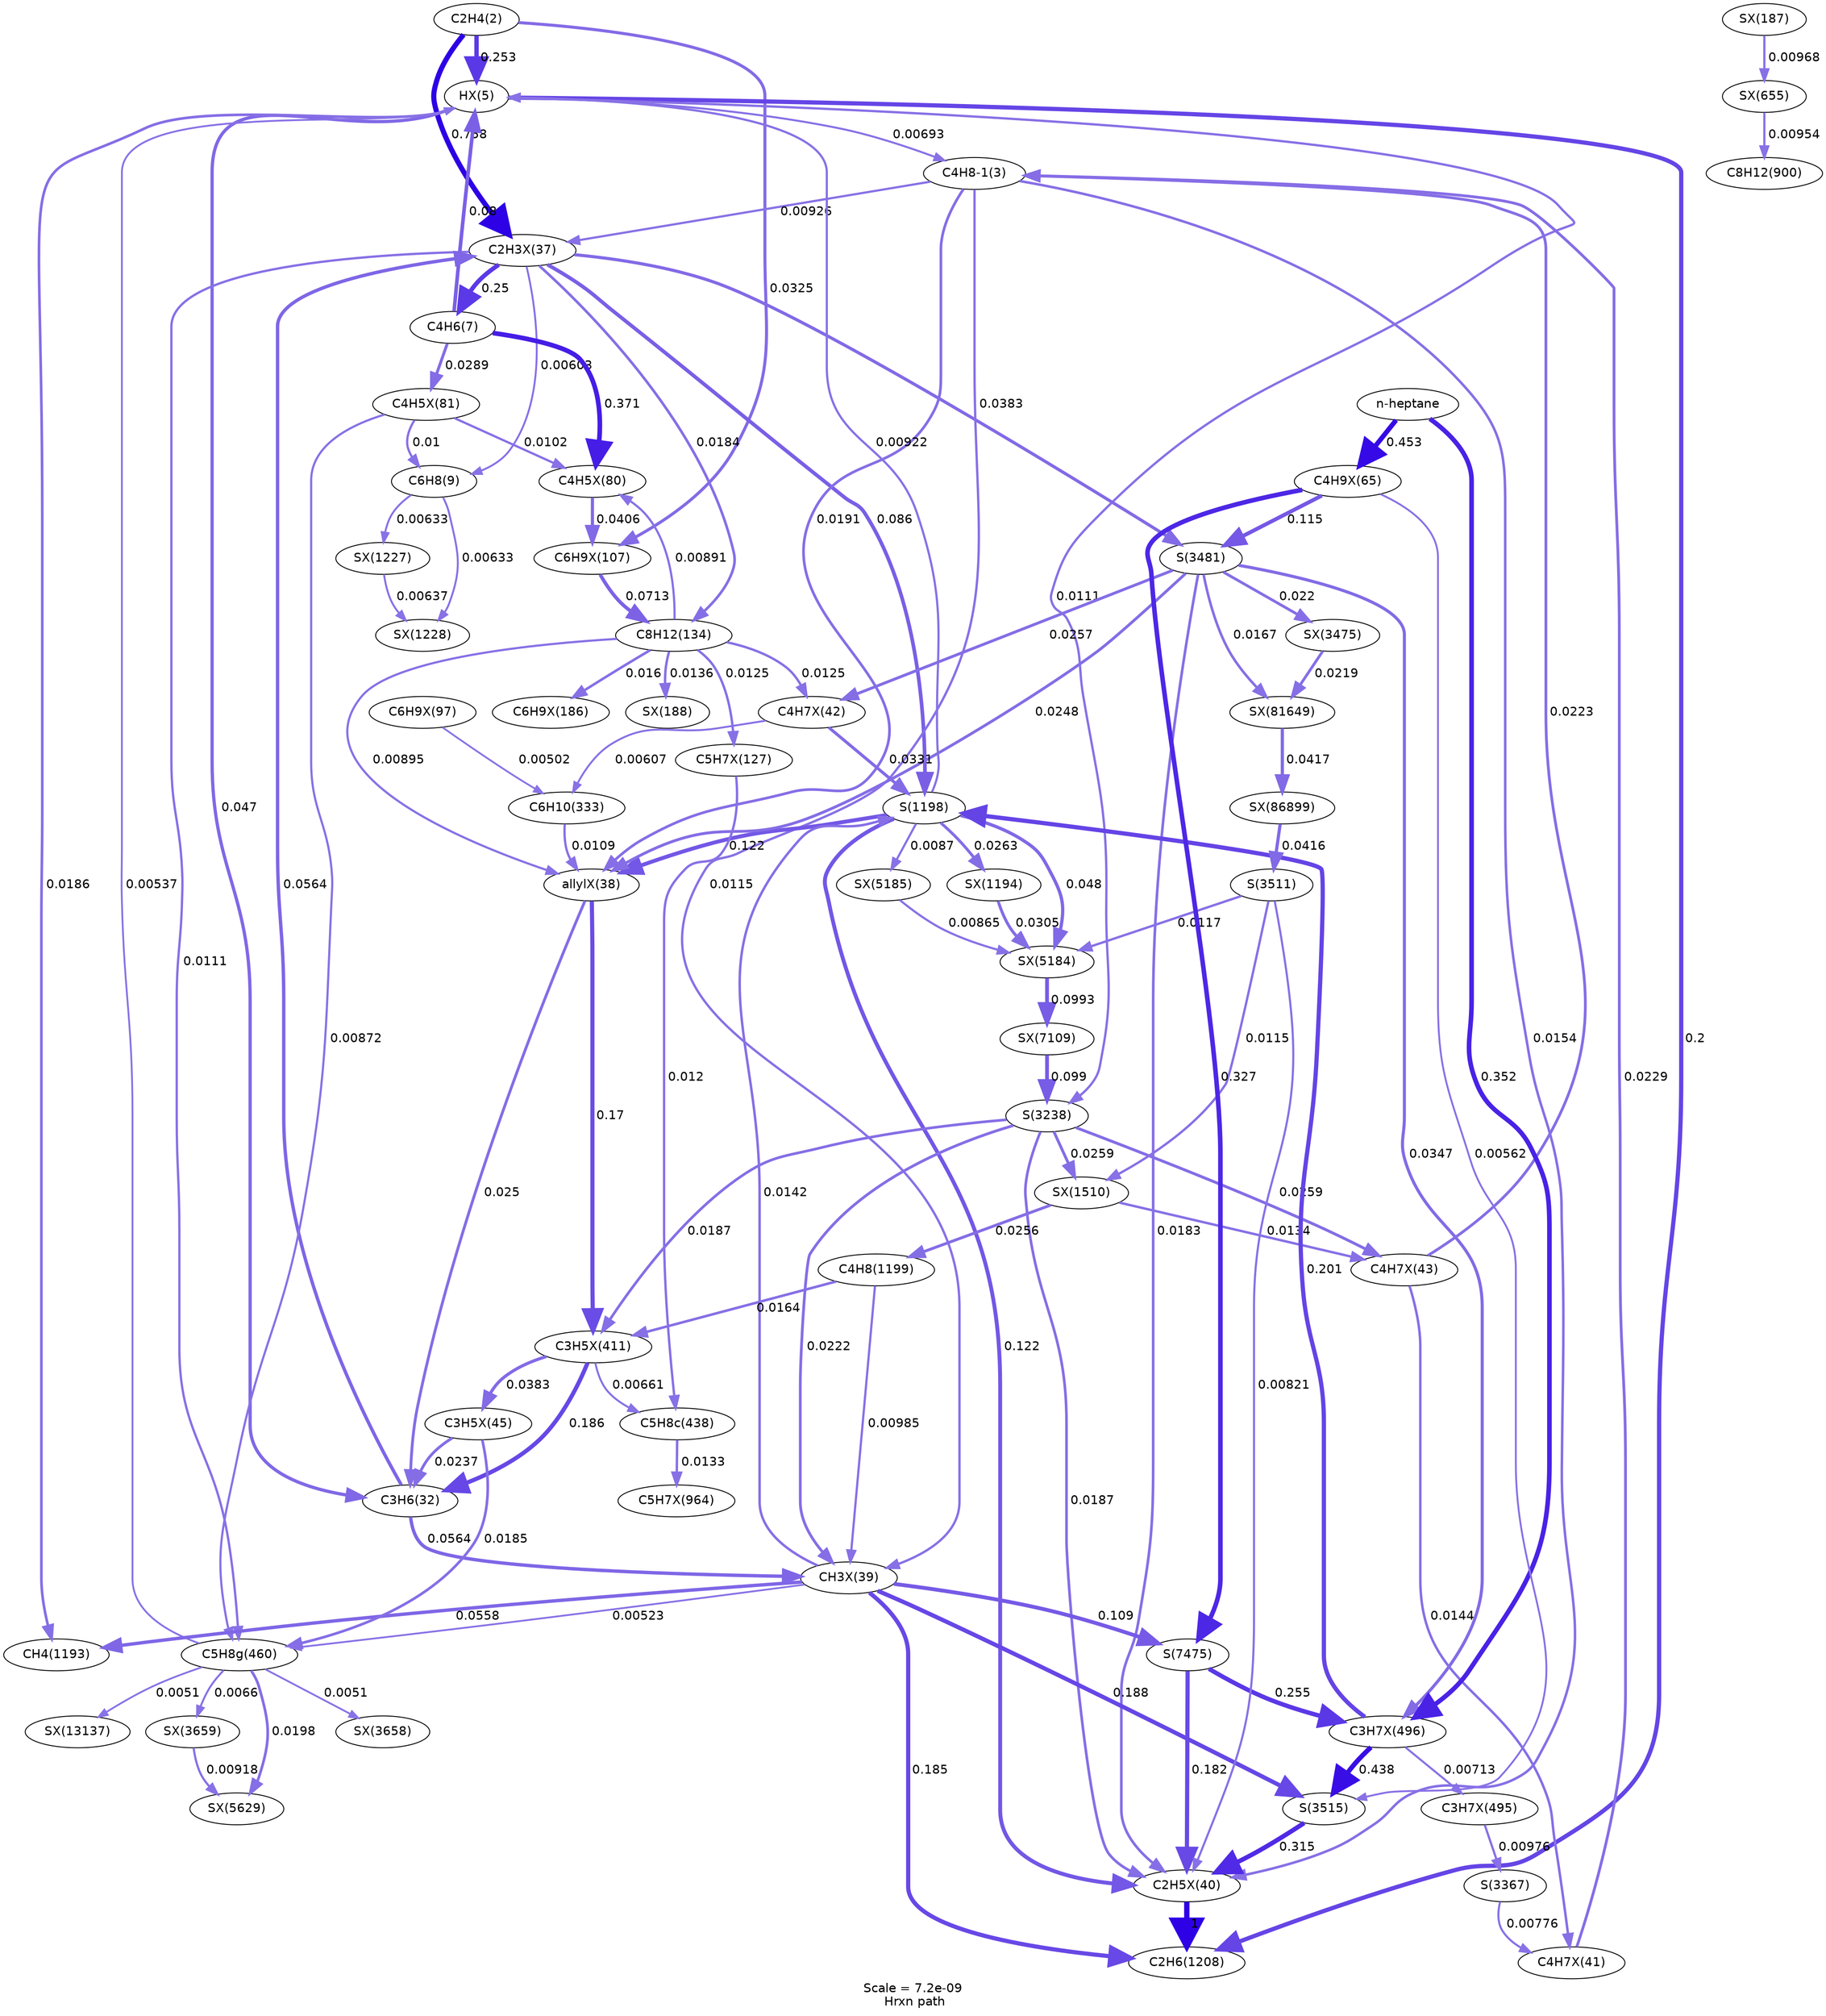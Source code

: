 digraph reaction_paths {
center=1;
s5 -> s68[fontname="Helvetica", style="setlinewidth(4.96)", arrowsize=2.48, color="0.7, 0.753, 0.9"
, label=" 0.253"];
s5 -> s69[fontname="Helvetica", style="setlinewidth(5.79)", arrowsize=2.9, color="0.7, 1.26, 0.9"
, label=" 0.758"];
s5 -> s89[fontname="Helvetica", style="setlinewidth(3.41)", arrowsize=1.71, color="0.7, 0.532, 0.9"
, label=" 0.0325"];
s8 -> s68[fontname="Helvetica", style="setlinewidth(4.09)", arrowsize=2.05, color="0.7, 0.58, 0.9"
, label=" 0.08"];
s68 -> s6[fontname="Helvetica", style="setlinewidth(2.25)", arrowsize=1.12, color="0.7, 0.507, 0.9"
, label=" 0.00693"];
s68 -> s10[fontname="Helvetica", style="setlinewidth(3.69)", arrowsize=1.85, color="0.7, 0.547, 0.9"
, label=" 0.047"];
s68 -> s31[fontname="Helvetica", style="setlinewidth(2.99)", arrowsize=1.5, color="0.7, 0.519, 0.9"
, label=" 0.0186"];
s68 -> s35[fontname="Helvetica", style="setlinewidth(4.78)", arrowsize=2.39, color="0.7, 0.7, 0.9"
, label=" 0.2"];
s33 -> s68[fontname="Helvetica", style="setlinewidth(2.46)", arrowsize=1.23, color="0.7, 0.509, 0.9"
, label=" 0.00922"];
s68 -> s40[fontname="Helvetica", style="setlinewidth(2.6)", arrowsize=1.3, color="0.7, 0.511, 0.9"
, label=" 0.0111"];
s25 -> s68[fontname="Helvetica", style="setlinewidth(2.05)", arrowsize=1.03, color="0.7, 0.505, 0.9"
, label=" 0.00537"];
s69 -> s8[fontname="Helvetica", style="setlinewidth(4.95)", arrowsize=2.48, color="0.7, 0.75, 0.9"
, label=" 0.25"];
s69 -> s13[fontname="Helvetica", style="setlinewidth(2.98)", arrowsize=1.49, color="0.7, 0.518, 0.9"
, label=" 0.0184"];
s6 -> s69[fontname="Helvetica", style="setlinewidth(2.47)", arrowsize=1.23, color="0.7, 0.509, 0.9"
, label=" 0.00926"];
s10 -> s69[fontname="Helvetica", style="setlinewidth(3.83)", arrowsize=1.91, color="0.7, 0.556, 0.9"
, label=" 0.0564"];
s69 -> s9[fontname="Helvetica", style="setlinewidth(2.14)", arrowsize=1.07, color="0.7, 0.506, 0.9"
, label=" 0.00603"];
s69 -> s33[fontname="Helvetica", style="setlinewidth(4.15)", arrowsize=2.07, color="0.7, 0.586, 0.9"
, label=" 0.086"];
s69 -> s25[fontname="Helvetica", style="setlinewidth(2.6)", arrowsize=1.3, color="0.7, 0.511, 0.9"
, label=" 0.0111"];
s69 -> s44[fontname="Helvetica", style="setlinewidth(3.54)", arrowsize=1.77, color="0.7, 0.538, 0.9"
, label=" 0.0383"];
s8 -> s85[fontname="Helvetica", style="setlinewidth(5.25)", arrowsize=2.63, color="0.7, 0.871, 0.9"
, label=" 0.371"];
s8 -> s86[fontname="Helvetica", style="setlinewidth(3.32)", arrowsize=1.66, color="0.7, 0.529, 0.9"
, label=" 0.0289"];
s86 -> s85[fontname="Helvetica", style="setlinewidth(2.54)", arrowsize=1.27, color="0.7, 0.51, 0.9"
, label=" 0.0102"];
s85 -> s89[fontname="Helvetica", style="setlinewidth(3.58)", arrowsize=1.79, color="0.7, 0.541, 0.9"
, label=" 0.0406"];
s13 -> s85[fontname="Helvetica", style="setlinewidth(2.44)", arrowsize=1.22, color="0.7, 0.509, 0.9"
, label=" 0.00891"];
s86 -> s9[fontname="Helvetica", style="setlinewidth(2.53)", arrowsize=1.26, color="0.7, 0.51, 0.9"
, label=" 0.01"];
s86 -> s25[fontname="Helvetica", style="setlinewidth(2.42)", arrowsize=1.21, color="0.7, 0.509, 0.9"
, label=" 0.00872"];
s89 -> s13[fontname="Helvetica", style="setlinewidth(4.01)", arrowsize=2, color="0.7, 0.571, 0.9"
, label=" 0.0713"];
s13 -> s74[fontname="Helvetica", style="setlinewidth(2.69)", arrowsize=1.34, color="0.7, 0.512, 0.9"
, label=" 0.0125"];
s13 -> s70[fontname="Helvetica", style="setlinewidth(2.44)", arrowsize=1.22, color="0.7, 0.509, 0.9"
, label=" 0.00895"];
s13 -> s100[fontname="Helvetica", style="setlinewidth(2.88)", arrowsize=1.44, color="0.7, 0.516, 0.9"
, label=" 0.016"];
s13 -> s102[fontname="Helvetica", style="setlinewidth(2.76)", arrowsize=1.38, color="0.7, 0.514, 0.9"
, label=" 0.0136"];
s13 -> s98[fontname="Helvetica", style="setlinewidth(2.69)", arrowsize=1.35, color="0.7, 0.513, 0.9"
, label=" 0.0125"];
s6 -> s70[fontname="Helvetica", style="setlinewidth(3.01)", arrowsize=1.51, color="0.7, 0.519, 0.9"
, label=" 0.0191"];
s6 -> s71[fontname="Helvetica", style="setlinewidth(2.63)", arrowsize=1.31, color="0.7, 0.511, 0.9"
, label=" 0.0115"];
s75 -> s6[fontname="Helvetica", style="setlinewidth(3.13)", arrowsize=1.56, color="0.7, 0.522, 0.9"
, label=" 0.0223"];
s73 -> s6[fontname="Helvetica", style="setlinewidth(3.15)", arrowsize=1.57, color="0.7, 0.523, 0.9"
, label=" 0.0229"];
s6 -> s72[fontname="Helvetica", style="setlinewidth(2.85)", arrowsize=1.43, color="0.7, 0.515, 0.9"
, label=" 0.0154"];
s74 -> s15[fontname="Helvetica", style="setlinewidth(2.15)", arrowsize=1.07, color="0.7, 0.506, 0.9"
, label=" 0.00607"];
s74 -> s33[fontname="Helvetica", style="setlinewidth(3.43)", arrowsize=1.71, color="0.7, 0.533, 0.9"
, label=" 0.0331"];
s44 -> s74[fontname="Helvetica", style="setlinewidth(3.24)", arrowsize=1.62, color="0.7, 0.526, 0.9"
, label=" 0.0257"];
s15 -> s70[fontname="Helvetica", style="setlinewidth(2.59)", arrowsize=1.3, color="0.7, 0.511, 0.9"
, label=" 0.0109"];
s87 -> s15[fontname="Helvetica", style="setlinewidth(2)", arrowsize=1, color="0.7, 0.505, 0.9"
, label=" 0.00502"];
s70 -> s107[fontname="Helvetica", style="setlinewidth(4.66)", arrowsize=2.33, color="0.7, 0.67, 0.9"
, label=" 0.17"];
s70 -> s10[fontname="Helvetica", style="setlinewidth(3.21)", arrowsize=1.61, color="0.7, 0.525, 0.9"
, label=" 0.025"];
s33 -> s70[fontname="Helvetica", style="setlinewidth(4.41)", arrowsize=2.21, color="0.7, 0.622, 0.9"
, label=" 0.122"];
s44 -> s70[fontname="Helvetica", style="setlinewidth(3.21)", arrowsize=1.6, color="0.7, 0.525, 0.9"
, label=" 0.0248"];
s107 -> s77[fontname="Helvetica", style="setlinewidth(3.54)", arrowsize=1.77, color="0.7, 0.538, 0.9"
, label=" 0.0383"];
s107 -> s10[fontname="Helvetica", style="setlinewidth(4.73)", arrowsize=2.37, color="0.7, 0.686, 0.9"
, label=" 0.186"];
s107 -> s20[fontname="Helvetica", style="setlinewidth(2.21)", arrowsize=1.11, color="0.7, 0.507, 0.9"
, label=" 0.00661"];
s34 -> s107[fontname="Helvetica", style="setlinewidth(2.9)", arrowsize=1.45, color="0.7, 0.516, 0.9"
, label=" 0.0164"];
s40 -> s107[fontname="Helvetica", style="setlinewidth(3)", arrowsize=1.5, color="0.7, 0.519, 0.9"
, label=" 0.0187"];
s77 -> s10[fontname="Helvetica", style="setlinewidth(3.18)", arrowsize=1.59, color="0.7, 0.524, 0.9"
, label=" 0.0237"];
s77 -> s25[fontname="Helvetica", style="setlinewidth(2.99)", arrowsize=1.49, color="0.7, 0.519, 0.9"
, label=" 0.0185"];
s10 -> s71[fontname="Helvetica", style="setlinewidth(3.83)", arrowsize=1.91, color="0.7, 0.556, 0.9"
, label=" 0.0564"];
s101 -> s127[fontname="Helvetica", style="setlinewidth(2.5)", arrowsize=1.25, color="0.7, 0.51, 0.9"
, label=" 0.00968"];
s98 -> s20[fontname="Helvetica", style="setlinewidth(2.66)", arrowsize=1.33, color="0.7, 0.512, 0.9"
, label=" 0.012"];
s20 -> s134[fontname="Helvetica", style="setlinewidth(2.74)", arrowsize=1.37, color="0.7, 0.513, 0.9"
, label=" 0.0133"];
s71 -> s31[fontname="Helvetica", style="setlinewidth(3.82)", arrowsize=1.91, color="0.7, 0.556, 0.9"
, label=" 0.0558"];
s71 -> s35[fontname="Helvetica", style="setlinewidth(4.73)", arrowsize=2.36, color="0.7, 0.685, 0.9"
, label=" 0.185"];
s34 -> s71[fontname="Helvetica", style="setlinewidth(2.51)", arrowsize=1.26, color="0.7, 0.51, 0.9"
, label=" 0.00985"];
s71 -> s33[fontname="Helvetica", style="setlinewidth(2.79)", arrowsize=1.39, color="0.7, 0.514, 0.9"
, label=" 0.0142"];
s40 -> s71[fontname="Helvetica", style="setlinewidth(3.13)", arrowsize=1.56, color="0.7, 0.522, 0.9"
, label=" 0.0222"];
s71 -> s25[fontname="Helvetica", style="setlinewidth(2.03)", arrowsize=1.02, color="0.7, 0.505, 0.9"
, label=" 0.00523"];
s71 -> s49[fontname="Helvetica", style="setlinewidth(4.74)", arrowsize=2.37, color="0.7, 0.688, 0.9"
, label=" 0.188"];
s71 -> s57[fontname="Helvetica", style="setlinewidth(4.33)", arrowsize=2.16, color="0.7, 0.609, 0.9"
, label=" 0.109"];
s9 -> s145[fontname="Helvetica", style="setlinewidth(2.18)", arrowsize=1.09, color="0.7, 0.506, 0.9"
, label=" 0.00633"];
s9 -> s144[fontname="Helvetica", style="setlinewidth(2.18)", arrowsize=1.09, color="0.7, 0.506, 0.9"
, label=" 0.00633"];
s127 -> s30[fontname="Helvetica", style="setlinewidth(2.49)", arrowsize=1.24, color="0.7, 0.51, 0.9"
, label=" 0.00954"];
s144 -> s145[fontname="Helvetica", style="setlinewidth(2.18)", arrowsize=1.09, color="0.7, 0.506, 0.9"
, label=" 0.00637"];
s72 -> s35[fontname="Helvetica", style="setlinewidth(6)", arrowsize=3, color="0.7, 1.5, 0.9"
, label=" 1"];
s152 -> s75[fontname="Helvetica", style="setlinewidth(2.74)", arrowsize=1.37, color="0.7, 0.513, 0.9"
, label=" 0.0134"];
s152 -> s34[fontname="Helvetica", style="setlinewidth(3.23)", arrowsize=1.62, color="0.7, 0.526, 0.9"
, label=" 0.0256"];
s40 -> s152[fontname="Helvetica", style="setlinewidth(3.24)", arrowsize=1.62, color="0.7, 0.526, 0.9"
, label=" 0.0259"];
s46 -> s152[fontname="Helvetica", style="setlinewidth(2.63)", arrowsize=1.31, color="0.7, 0.511, 0.9"
, label=" 0.0115"];
s75 -> s73[fontname="Helvetica", style="setlinewidth(2.8)", arrowsize=1.4, color="0.7, 0.514, 0.9"
, label=" 0.0144"];
s40 -> s75[fontname="Helvetica", style="setlinewidth(3.24)", arrowsize=1.62, color="0.7, 0.526, 0.9"
, label=" 0.0259"];
s42 -> s73[fontname="Helvetica", style="setlinewidth(2.33)", arrowsize=1.17, color="0.7, 0.508, 0.9"
, label=" 0.00776"];
s33 -> s72[fontname="Helvetica", style="setlinewidth(4.41)", arrowsize=2.21, color="0.7, 0.622, 0.9"
, label=" 0.122"];
s40 -> s72[fontname="Helvetica", style="setlinewidth(3)", arrowsize=1.5, color="0.7, 0.519, 0.9"
, label=" 0.0187"];
s49 -> s72[fontname="Helvetica", style="setlinewidth(5.13)", arrowsize=2.56, color="0.7, 0.815, 0.9"
, label=" 0.315"];
s44 -> s72[fontname="Helvetica", style="setlinewidth(2.98)", arrowsize=1.49, color="0.7, 0.518, 0.9"
, label=" 0.0183"];
s46 -> s72[fontname="Helvetica", style="setlinewidth(2.37)", arrowsize=1.19, color="0.7, 0.508, 0.9"
, label=" 0.00821"];
s57 -> s72[fontname="Helvetica", style="setlinewidth(4.71)", arrowsize=2.36, color="0.7, 0.682, 0.9"
, label=" 0.182"];
s33 -> s193[fontname="Helvetica", style="setlinewidth(3.71)", arrowsize=1.85, color="0.7, 0.548, 0.9"
, label=" 0.048"];
s33 -> s139[fontname="Helvetica", style="setlinewidth(3.25)", arrowsize=1.63, color="0.7, 0.526, 0.9"
, label=" 0.0263"];
s33 -> s194[fontname="Helvetica", style="setlinewidth(2.42)", arrowsize=1.21, color="0.7, 0.509, 0.9"
, label=" 0.0087"];
s114 -> s33[fontname="Helvetica", style="setlinewidth(4.79)", arrowsize=2.39, color="0.7, 0.701, 0.9"
, label=" 0.201"];
s139 -> s193[fontname="Helvetica", style="setlinewidth(3.36)", arrowsize=1.68, color="0.7, 0.53, 0.9"
, label=" 0.0305"];
s194 -> s193[fontname="Helvetica", style="setlinewidth(2.41)", arrowsize=1.21, color="0.7, 0.509, 0.9"
, label=" 0.00865"];
s193 -> s202[fontname="Helvetica", style="setlinewidth(4.26)", arrowsize=2.13, color="0.7, 0.599, 0.9"
, label=" 0.0993"];
s46 -> s193[fontname="Helvetica", style="setlinewidth(2.64)", arrowsize=1.32, color="0.7, 0.512, 0.9"
, label=" 0.0117"];
s114 -> s49[fontname="Helvetica", style="setlinewidth(5.38)", arrowsize=2.69, color="0.7, 0.938, 0.9"
, label=" 0.438"];
s0 -> s114[fontname="Helvetica", style="setlinewidth(5.21)", arrowsize=2.61, color="0.7, 0.852, 0.9"
, label=" 0.352"];
s114 -> s113[fontname="Helvetica", style="setlinewidth(2.27)", arrowsize=1.13, color="0.7, 0.507, 0.9"
, label=" 0.00713"];
s44 -> s114[fontname="Helvetica", style="setlinewidth(3.46)", arrowsize=1.73, color="0.7, 0.535, 0.9"
, label=" 0.0347"];
s57 -> s114[fontname="Helvetica", style="setlinewidth(4.97)", arrowsize=2.48, color="0.7, 0.755, 0.9"
, label=" 0.255"];
s202 -> s40[fontname="Helvetica", style="setlinewidth(4.25)", arrowsize=2.13, color="0.7, 0.599, 0.9"
, label=" 0.099"];
s25 -> s197[fontname="Helvetica", style="setlinewidth(3.04)", arrowsize=1.52, color="0.7, 0.52, 0.9"
, label=" 0.0198"];
s25 -> s181[fontname="Helvetica", style="setlinewidth(2.21)", arrowsize=1.1, color="0.7, 0.507, 0.9"
, label=" 0.0066"];
s25 -> s180[fontname="Helvetica", style="setlinewidth(2.02)", arrowsize=1.01, color="0.7, 0.505, 0.9"
, label=" 0.0051"];
s25 -> s213[fontname="Helvetica", style="setlinewidth(2.02)", arrowsize=1.01, color="0.7, 0.505, 0.9"
, label=" 0.0051"];
s181 -> s197[fontname="Helvetica", style="setlinewidth(2.46)", arrowsize=1.23, color="0.7, 0.509, 0.9"
, label=" 0.00918"];
s81 -> s49[fontname="Helvetica", style="setlinewidth(2.09)", arrowsize=1.04, color="0.7, 0.506, 0.9"
, label=" 0.00562"];
s0 -> s81[fontname="Helvetica", style="setlinewidth(5.4)", arrowsize=2.7, color="0.7, 0.953, 0.9"
, label=" 0.453"];
s81 -> s44[fontname="Helvetica", style="setlinewidth(4.37)", arrowsize=2.18, color="0.7, 0.615, 0.9"
, label=" 0.115"];
s81 -> s57[fontname="Helvetica", style="setlinewidth(5.16)", arrowsize=2.58, color="0.7, 0.827, 0.9"
, label=" 0.327"];
s113 -> s42[fontname="Helvetica", style="setlinewidth(2.5)", arrowsize=1.25, color="0.7, 0.51, 0.9"
, label=" 0.00976"];
s44 -> s177[fontname="Helvetica", style="setlinewidth(3.12)", arrowsize=1.56, color="0.7, 0.522, 0.9"
, label=" 0.022"];
s44 -> s266[fontname="Helvetica", style="setlinewidth(2.91)", arrowsize=1.46, color="0.7, 0.517, 0.9"
, label=" 0.0167"];
s177 -> s266[fontname="Helvetica", style="setlinewidth(3.11)", arrowsize=1.56, color="0.7, 0.522, 0.9"
, label=" 0.0219"];
s266 -> s269[fontname="Helvetica", style="setlinewidth(3.6)", arrowsize=1.8, color="0.7, 0.542, 0.9"
, label=" 0.0417"];
s269 -> s46[fontname="Helvetica", style="setlinewidth(3.6)", arrowsize=1.8, color="0.7, 0.542, 0.9"
, label=" 0.0416"];
s0 [ fontname="Helvetica", label="n-heptane"];
s5 [ fontname="Helvetica", label="C2H4(2)"];
s6 [ fontname="Helvetica", label="C4H8-1(3)"];
s8 [ fontname="Helvetica", label="C4H6(7)"];
s9 [ fontname="Helvetica", label="C6H8(9)"];
s10 [ fontname="Helvetica", label="C3H6(32)"];
s13 [ fontname="Helvetica", label="C8H12(134)"];
s15 [ fontname="Helvetica", label="C6H10(333)"];
s20 [ fontname="Helvetica", label="C5H8c(438)"];
s25 [ fontname="Helvetica", label="C5H8g(460)"];
s30 [ fontname="Helvetica", label="C8H12(900)"];
s31 [ fontname="Helvetica", label="CH4(1193)"];
s33 [ fontname="Helvetica", label="S(1198)"];
s34 [ fontname="Helvetica", label="C4H8(1199)"];
s35 [ fontname="Helvetica", label="C2H6(1208)"];
s40 [ fontname="Helvetica", label="S(3238)"];
s42 [ fontname="Helvetica", label="S(3367)"];
s44 [ fontname="Helvetica", label="S(3481)"];
s46 [ fontname="Helvetica", label="S(3511)"];
s49 [ fontname="Helvetica", label="S(3515)"];
s57 [ fontname="Helvetica", label="S(7475)"];
s68 [ fontname="Helvetica", label="HX(5)"];
s69 [ fontname="Helvetica", label="C2H3X(37)"];
s70 [ fontname="Helvetica", label="allylX(38)"];
s71 [ fontname="Helvetica", label="CH3X(39)"];
s72 [ fontname="Helvetica", label="C2H5X(40)"];
s73 [ fontname="Helvetica", label="C4H7X(41)"];
s74 [ fontname="Helvetica", label="C4H7X(42)"];
s75 [ fontname="Helvetica", label="C4H7X(43)"];
s77 [ fontname="Helvetica", label="C3H5X(45)"];
s81 [ fontname="Helvetica", label="C4H9X(65)"];
s85 [ fontname="Helvetica", label="C4H5X(80)"];
s86 [ fontname="Helvetica", label="C4H5X(81)"];
s87 [ fontname="Helvetica", label="C6H9X(97)"];
s89 [ fontname="Helvetica", label="C6H9X(107)"];
s98 [ fontname="Helvetica", label="C5H7X(127)"];
s100 [ fontname="Helvetica", label="C6H9X(186)"];
s101 [ fontname="Helvetica", label="SX(187)"];
s102 [ fontname="Helvetica", label="SX(188)"];
s107 [ fontname="Helvetica", label="C3H5X(411)"];
s113 [ fontname="Helvetica", label="C3H7X(495)"];
s114 [ fontname="Helvetica", label="C3H7X(496)"];
s127 [ fontname="Helvetica", label="SX(655)"];
s134 [ fontname="Helvetica", label="C5H7X(964)"];
s139 [ fontname="Helvetica", label="SX(1194)"];
s144 [ fontname="Helvetica", label="SX(1227)"];
s145 [ fontname="Helvetica", label="SX(1228)"];
s152 [ fontname="Helvetica", label="SX(1510)"];
s177 [ fontname="Helvetica", label="SX(3475)"];
s180 [ fontname="Helvetica", label="SX(3658)"];
s181 [ fontname="Helvetica", label="SX(3659)"];
s193 [ fontname="Helvetica", label="SX(5184)"];
s194 [ fontname="Helvetica", label="SX(5185)"];
s197 [ fontname="Helvetica", label="SX(5629)"];
s202 [ fontname="Helvetica", label="SX(7109)"];
s213 [ fontname="Helvetica", label="SX(13137)"];
s266 [ fontname="Helvetica", label="SX(81649)"];
s269 [ fontname="Helvetica", label="SX(86899)"];
 label = "Scale = 7.2e-09\l Hrxn path";
 fontname = "Helvetica";
}
